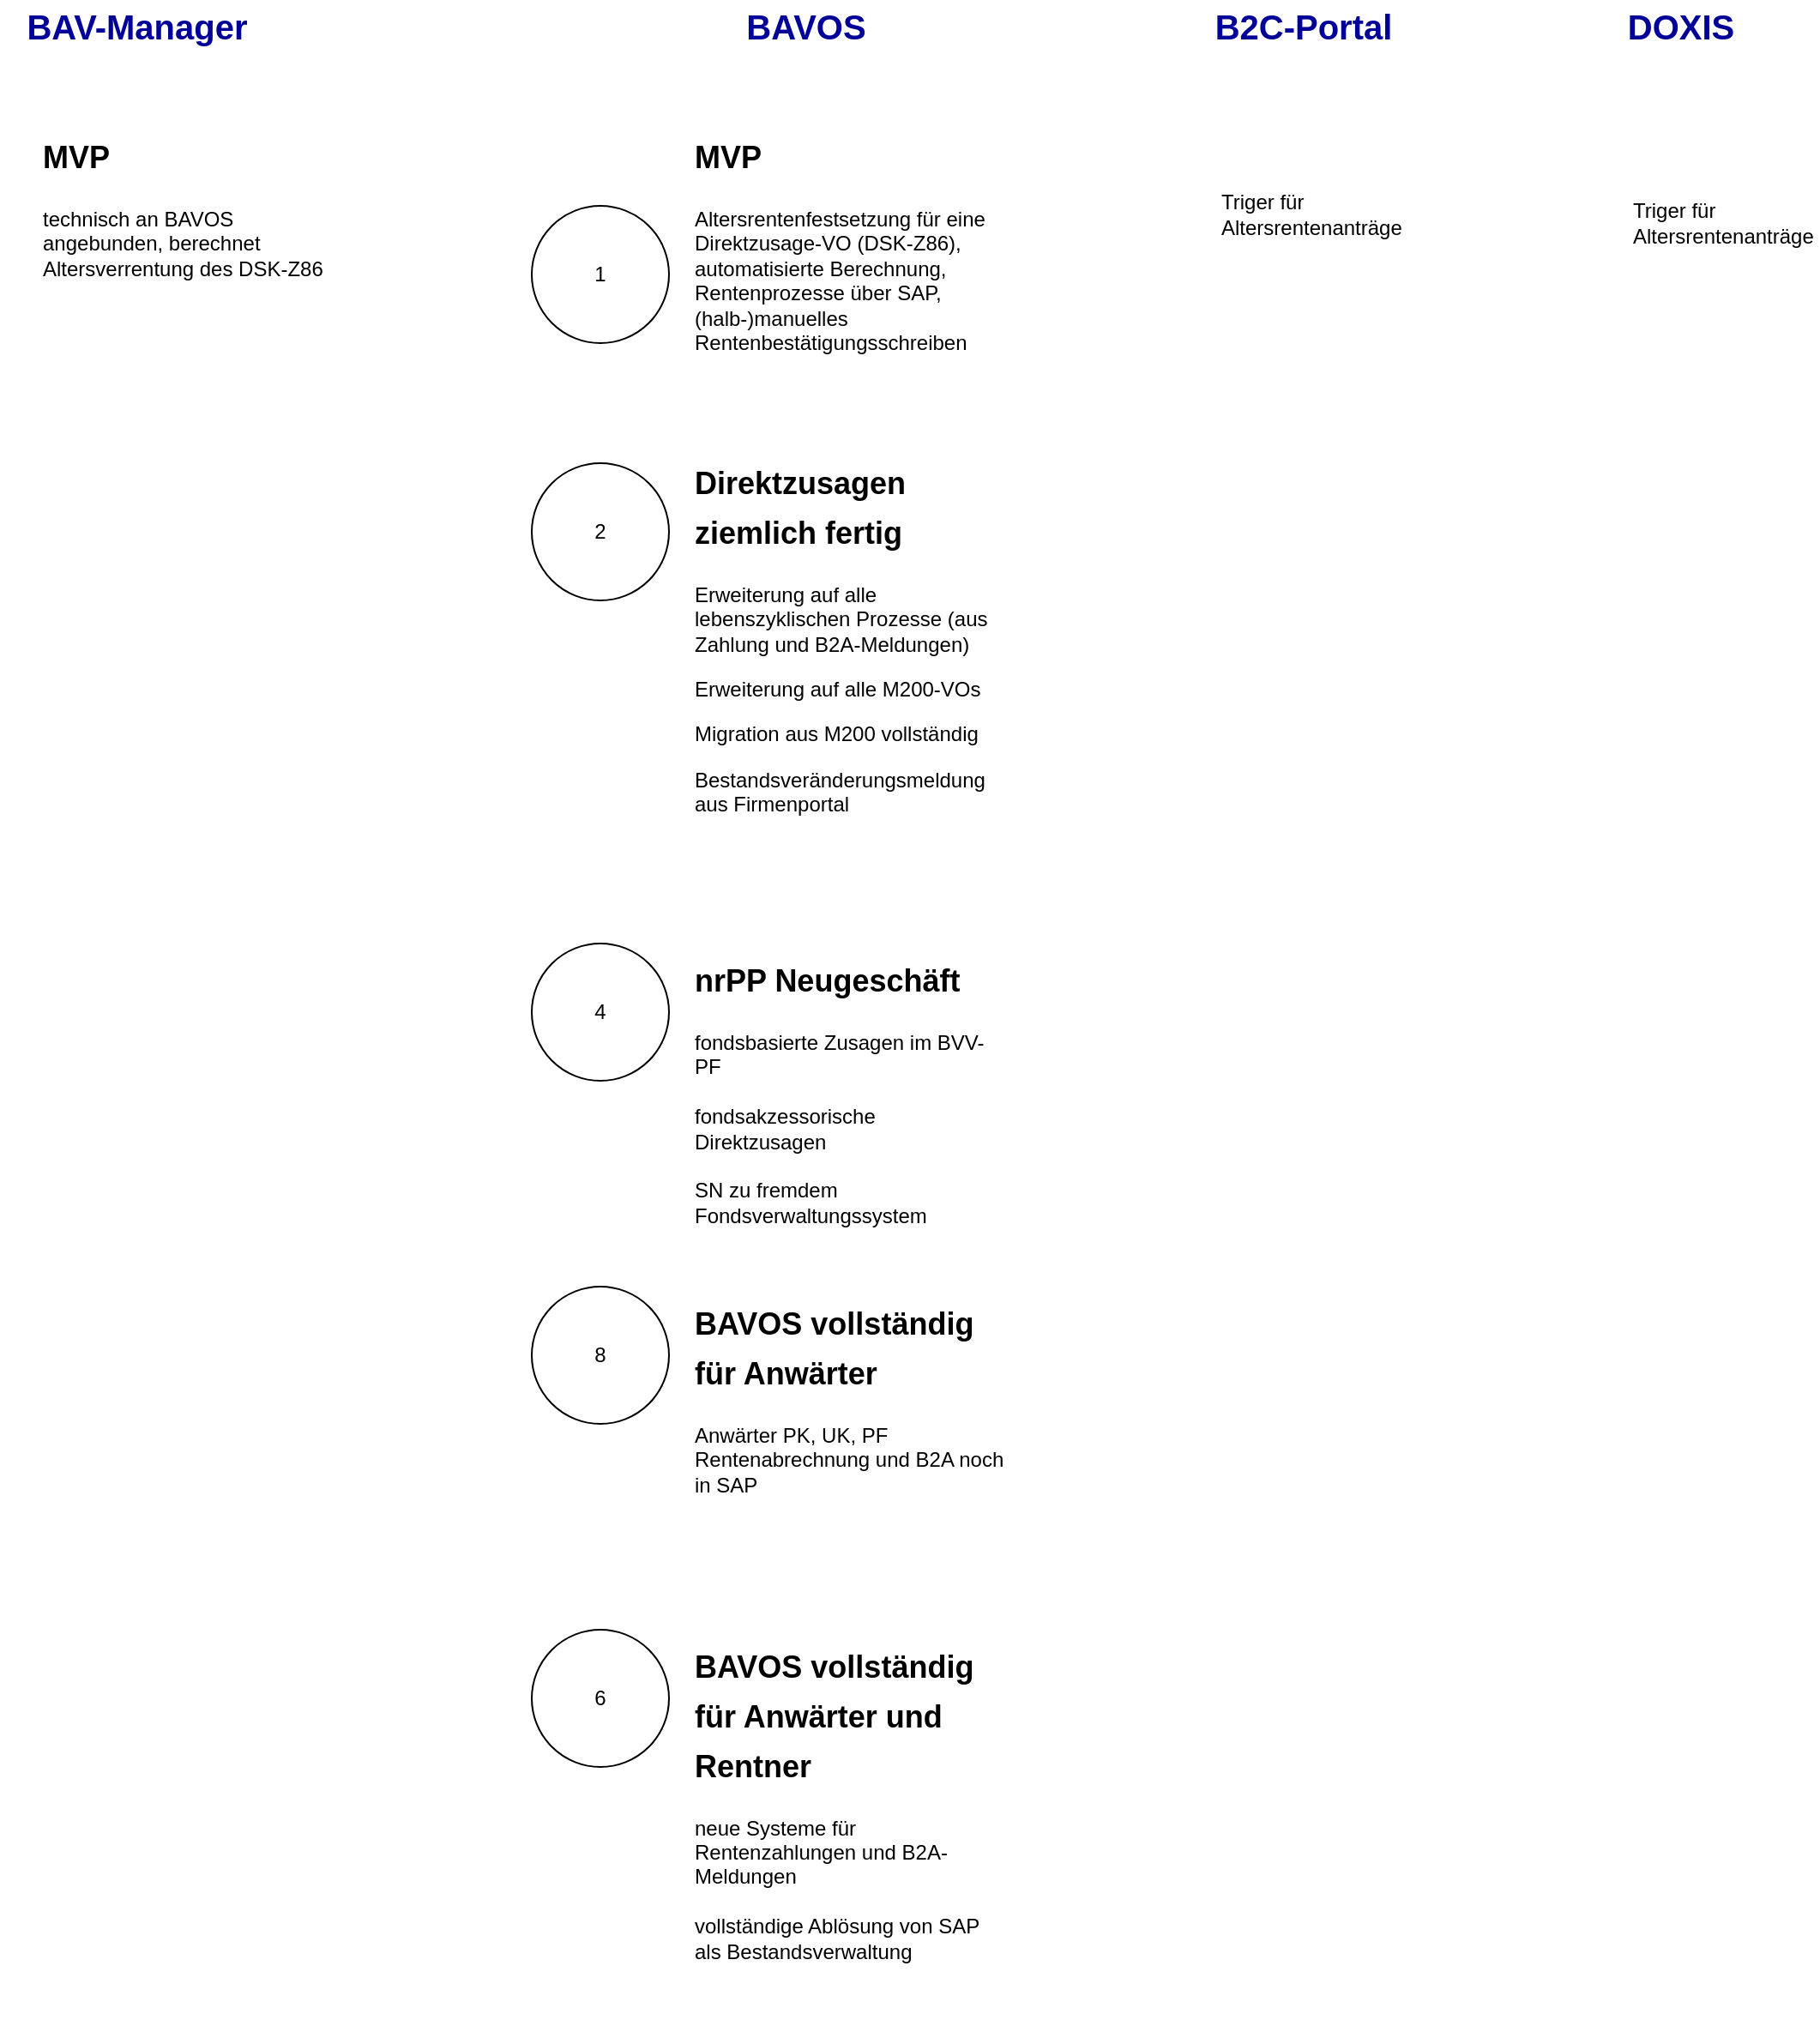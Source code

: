 <mxfile version="21.0.8" type="github">
  <diagram name="Seite-1" id="WIlFP_-YqcEN8Ks7jPTe">
    <mxGraphModel dx="1858" dy="1278" grid="1" gridSize="10" guides="1" tooltips="1" connect="1" arrows="1" fold="1" page="1" pageScale="1" pageWidth="1200" pageHeight="1920" math="0" shadow="0">
      <root>
        <mxCell id="0" />
        <mxCell id="1" parent="0" />
        <mxCell id="FdKZKXFYypH6AvHxXqry-1" value="1" style="ellipse;whiteSpace=wrap;html=1;aspect=fixed;" vertex="1" parent="1">
          <mxGeometry x="390" y="130" width="80" height="80" as="geometry" />
        </mxCell>
        <mxCell id="FdKZKXFYypH6AvHxXqry-2" value="&lt;h1&gt;&lt;font style=&quot;font-size: 18px;&quot;&gt;MVP&lt;/font&gt;&lt;/h1&gt;&lt;p&gt;Altersrentenfestsetzung für eine Direktzusage-VO (DSK-Z86), automatisierte Berechnung, Rentenprozesse über SAP, (halb-)manuelles Rentenbestätigungsschreiben&lt;br&gt;&lt;/p&gt;" style="text;html=1;strokeColor=none;fillColor=none;spacing=5;spacingTop=-20;whiteSpace=wrap;overflow=hidden;rounded=0;" vertex="1" parent="1">
          <mxGeometry x="480" y="80" width="190" height="140" as="geometry" />
        </mxCell>
        <mxCell id="FdKZKXFYypH6AvHxXqry-3" value="&lt;h1&gt;&lt;font style=&quot;font-size: 18px;&quot;&gt;MVP&lt;/font&gt;&lt;/h1&gt;technisch an BAVOS angebunden, berechnet Altersverrentung des DSK-Z86" style="text;html=1;strokeColor=none;fillColor=none;spacing=5;spacingTop=-20;whiteSpace=wrap;overflow=hidden;rounded=0;" vertex="1" parent="1">
          <mxGeometry x="100" y="80" width="190" height="120" as="geometry" />
        </mxCell>
        <mxCell id="FdKZKXFYypH6AvHxXqry-4" value="&lt;font style=&quot;font-size: 20px;&quot; color=&quot;#000099&quot;&gt;&lt;b&gt;BAV-Manager&lt;/b&gt;&lt;/font&gt;" style="text;html=1;strokeColor=none;fillColor=none;align=center;verticalAlign=middle;whiteSpace=wrap;rounded=0;" vertex="1" parent="1">
          <mxGeometry x="80" y="10" width="160" height="30" as="geometry" />
        </mxCell>
        <mxCell id="FdKZKXFYypH6AvHxXqry-5" value="&lt;font size=&quot;1&quot; color=&quot;#000099&quot;&gt;&lt;b style=&quot;font-size: 20px;&quot;&gt;BAVOS&lt;/b&gt;&lt;/font&gt;" style="text;html=1;strokeColor=none;fillColor=none;align=center;verticalAlign=middle;whiteSpace=wrap;rounded=0;" vertex="1" parent="1">
          <mxGeometry x="470" y="10" width="160" height="30" as="geometry" />
        </mxCell>
        <mxCell id="FdKZKXFYypH6AvHxXqry-6" value="&lt;font size=&quot;1&quot; color=&quot;#000099&quot;&gt;&lt;b style=&quot;font-size: 20px;&quot;&gt;B2C-Portal&lt;/b&gt;&lt;/font&gt;" style="text;html=1;strokeColor=none;fillColor=none;align=center;verticalAlign=middle;whiteSpace=wrap;rounded=0;" vertex="1" parent="1">
          <mxGeometry x="760" y="10" width="160" height="30" as="geometry" />
        </mxCell>
        <mxCell id="FdKZKXFYypH6AvHxXqry-7" value="Triger für Altersrentenanträge" style="text;html=1;strokeColor=none;fillColor=none;align=left;verticalAlign=middle;whiteSpace=wrap;rounded=0;" vertex="1" parent="1">
          <mxGeometry x="790" y="120" width="60" height="30" as="geometry" />
        </mxCell>
        <mxCell id="FdKZKXFYypH6AvHxXqry-8" value="&lt;font size=&quot;1&quot; color=&quot;#000099&quot;&gt;&lt;b style=&quot;font-size: 20px;&quot;&gt;DOXIS&lt;/b&gt;&lt;/font&gt;" style="text;html=1;strokeColor=none;fillColor=none;align=center;verticalAlign=middle;whiteSpace=wrap;rounded=0;" vertex="1" parent="1">
          <mxGeometry x="980" y="10" width="160" height="30" as="geometry" />
        </mxCell>
        <mxCell id="FdKZKXFYypH6AvHxXqry-9" value="Triger für Altersrentenanträge" style="text;html=1;strokeColor=none;fillColor=none;align=left;verticalAlign=middle;whiteSpace=wrap;rounded=0;" vertex="1" parent="1">
          <mxGeometry x="1030" y="125" width="60" height="30" as="geometry" />
        </mxCell>
        <mxCell id="FdKZKXFYypH6AvHxXqry-10" value="&lt;h1&gt;&lt;font style=&quot;font-size: 18px;&quot;&gt;Direktzusagen ziemlich fertig&lt;br&gt;&lt;/font&gt;&lt;/h1&gt;&lt;p&gt;Erweiterung auf alle lebenszyklischen Prozesse (aus Zahlung und B2A-Meldungen)&lt;br&gt;&lt;/p&gt;&lt;p&gt;Erweiterung auf alle M200-VOs&lt;/p&gt;&lt;p&gt;Migration aus M200 vollständig&lt;/p&gt;&lt;p&gt;Bestandsveränderungsmeldung aus Firmenportal&lt;br&gt;&lt;/p&gt;" style="text;html=1;strokeColor=none;fillColor=none;spacing=5;spacingTop=-20;whiteSpace=wrap;overflow=hidden;rounded=0;" vertex="1" parent="1">
          <mxGeometry x="480" y="270" width="190" height="230" as="geometry" />
        </mxCell>
        <mxCell id="FdKZKXFYypH6AvHxXqry-12" value="&lt;h1&gt;&lt;font style=&quot;font-size: 18px;&quot;&gt;nrPP Neugeschäft&lt;br&gt;&lt;/font&gt;&lt;/h1&gt;&lt;div&gt;fondsbasierte Zusagen im BVV-PF&lt;/div&gt;&lt;div&gt;&lt;br&gt;&lt;/div&gt;&lt;div&gt;fondsakzessorische Direktzusagen&lt;/div&gt;&lt;div&gt;&lt;br&gt;&lt;/div&gt;&lt;div&gt;SN zu fremdem Fondsverwaltungssystem&lt;br&gt;&lt;/div&gt;&lt;div&gt;&lt;br&gt;&lt;/div&gt;" style="text;html=1;strokeColor=none;fillColor=none;spacing=5;spacingTop=-20;whiteSpace=wrap;overflow=hidden;rounded=0;" vertex="1" parent="1">
          <mxGeometry x="480" y="560" width="190" height="230" as="geometry" />
        </mxCell>
        <mxCell id="FdKZKXFYypH6AvHxXqry-13" value="&lt;h1&gt;&lt;font style=&quot;font-size: 18px;&quot;&gt;BAVOS vollständig für Anwärter&lt;br&gt;&lt;/font&gt;&lt;/h1&gt;&lt;div&gt;Anwärter PK, UK, PF&lt;/div&gt;&lt;div&gt;Rentenabrechnung und B2A noch in SAP&lt;br&gt;&lt;/div&gt;" style="text;html=1;strokeColor=none;fillColor=none;spacing=5;spacingTop=-20;whiteSpace=wrap;overflow=hidden;rounded=0;" vertex="1" parent="1">
          <mxGeometry x="480" y="760" width="190" height="180" as="geometry" />
        </mxCell>
        <mxCell id="FdKZKXFYypH6AvHxXqry-14" value="&lt;h1&gt;&lt;font style=&quot;font-size: 18px;&quot;&gt;BAVOS vollständig für Anwärter und Rentner&lt;br&gt;&lt;/font&gt;&lt;/h1&gt;&lt;h1&gt;&lt;/h1&gt;&lt;div&gt;neue Systeme für Rentenzahlungen und B2A-Meldungen&lt;/div&gt;&lt;div&gt;&lt;br&gt;&lt;/div&gt;&lt;div&gt;vollständige Ablösung von SAP als Bestandsverwaltung&lt;br&gt;&lt;/div&gt;" style="text;html=1;strokeColor=none;fillColor=none;spacing=5;spacingTop=-20;whiteSpace=wrap;overflow=hidden;rounded=0;" vertex="1" parent="1">
          <mxGeometry x="480" y="960" width="190" height="230" as="geometry" />
        </mxCell>
        <mxCell id="FdKZKXFYypH6AvHxXqry-15" value="2" style="ellipse;whiteSpace=wrap;html=1;aspect=fixed;" vertex="1" parent="1">
          <mxGeometry x="390" y="280" width="80" height="80" as="geometry" />
        </mxCell>
        <mxCell id="FdKZKXFYypH6AvHxXqry-16" value="4" style="ellipse;whiteSpace=wrap;html=1;aspect=fixed;" vertex="1" parent="1">
          <mxGeometry x="390" y="560" width="80" height="80" as="geometry" />
        </mxCell>
        <mxCell id="FdKZKXFYypH6AvHxXqry-17" value="8" style="ellipse;whiteSpace=wrap;html=1;aspect=fixed;" vertex="1" parent="1">
          <mxGeometry x="390" y="760" width="80" height="80" as="geometry" />
        </mxCell>
        <mxCell id="FdKZKXFYypH6AvHxXqry-18" value="6" style="ellipse;whiteSpace=wrap;html=1;aspect=fixed;" vertex="1" parent="1">
          <mxGeometry x="390" y="960" width="80" height="80" as="geometry" />
        </mxCell>
      </root>
    </mxGraphModel>
  </diagram>
</mxfile>
